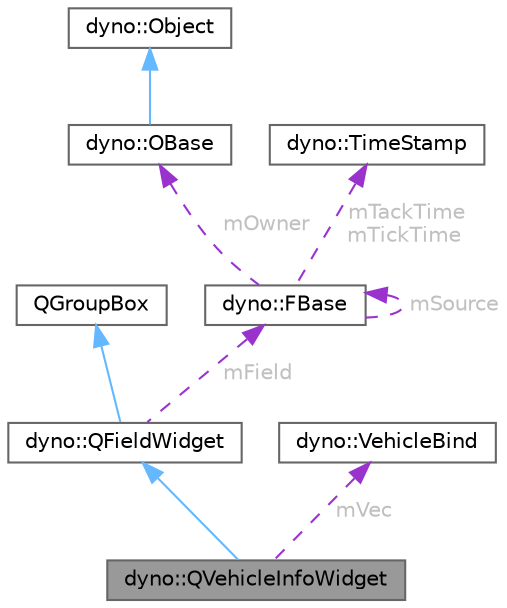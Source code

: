 digraph "dyno::QVehicleInfoWidget"
{
 // LATEX_PDF_SIZE
  bgcolor="transparent";
  edge [fontname=Helvetica,fontsize=10,labelfontname=Helvetica,labelfontsize=10];
  node [fontname=Helvetica,fontsize=10,shape=box,height=0.2,width=0.4];
  Node1 [id="Node000001",label="dyno::QVehicleInfoWidget",height=0.2,width=0.4,color="gray40", fillcolor="grey60", style="filled", fontcolor="black",tooltip=" "];
  Node2 -> Node1 [id="edge1_Node000001_Node000002",dir="back",color="steelblue1",style="solid",tooltip=" "];
  Node2 [id="Node000002",label="dyno::QFieldWidget",height=0.2,width=0.4,color="gray40", fillcolor="white", style="filled",URL="$classdyno_1_1_q_field_widget.html",tooltip=" "];
  Node3 -> Node2 [id="edge2_Node000002_Node000003",dir="back",color="steelblue1",style="solid",tooltip=" "];
  Node3 [id="Node000003",label="QGroupBox",height=0.2,width=0.4,color="gray40", fillcolor="white", style="filled",tooltip=" "];
  Node4 -> Node2 [id="edge3_Node000002_Node000004",dir="back",color="darkorchid3",style="dashed",tooltip=" ",label=" mField",fontcolor="grey" ];
  Node4 [id="Node000004",label="dyno::FBase",height=0.2,width=0.4,color="gray40", fillcolor="white", style="filled",URL="$classdyno_1_1_f_base.html",tooltip=" "];
  Node5 -> Node4 [id="edge4_Node000004_Node000005",dir="back",color="darkorchid3",style="dashed",tooltip=" ",label=" mOwner",fontcolor="grey" ];
  Node5 [id="Node000005",label="dyno::OBase",height=0.2,width=0.4,color="gray40", fillcolor="white", style="filled",URL="$classdyno_1_1_o_base.html",tooltip=" "];
  Node6 -> Node5 [id="edge5_Node000005_Node000006",dir="back",color="steelblue1",style="solid",tooltip=" "];
  Node6 [id="Node000006",label="dyno::Object",height=0.2,width=0.4,color="gray40", fillcolor="white", style="filled",URL="$classdyno_1_1_object.html",tooltip=" "];
  Node4 -> Node4 [id="edge6_Node000004_Node000004",dir="back",color="darkorchid3",style="dashed",tooltip=" ",label=" mSource",fontcolor="grey" ];
  Node7 -> Node4 [id="edge7_Node000004_Node000007",dir="back",color="darkorchid3",style="dashed",tooltip=" ",label=" mTackTime\nmTickTime",fontcolor="grey" ];
  Node7 [id="Node000007",label="dyno::TimeStamp",height=0.2,width=0.4,color="gray40", fillcolor="white", style="filled",URL="$classdyno_1_1_time_stamp.html",tooltip="Time stamp."];
  Node8 -> Node1 [id="edge8_Node000001_Node000008",dir="back",color="darkorchid3",style="dashed",tooltip=" ",label=" mVec",fontcolor="grey" ];
  Node8 [id="Node000008",label="dyno::VehicleBind",height=0.2,width=0.4,color="gray40", fillcolor="white", style="filled",URL="$classdyno_1_1_vehicle_bind.html",tooltip="The VehicleBind class is used to record information about created rigid bodies and joints...."];
}
